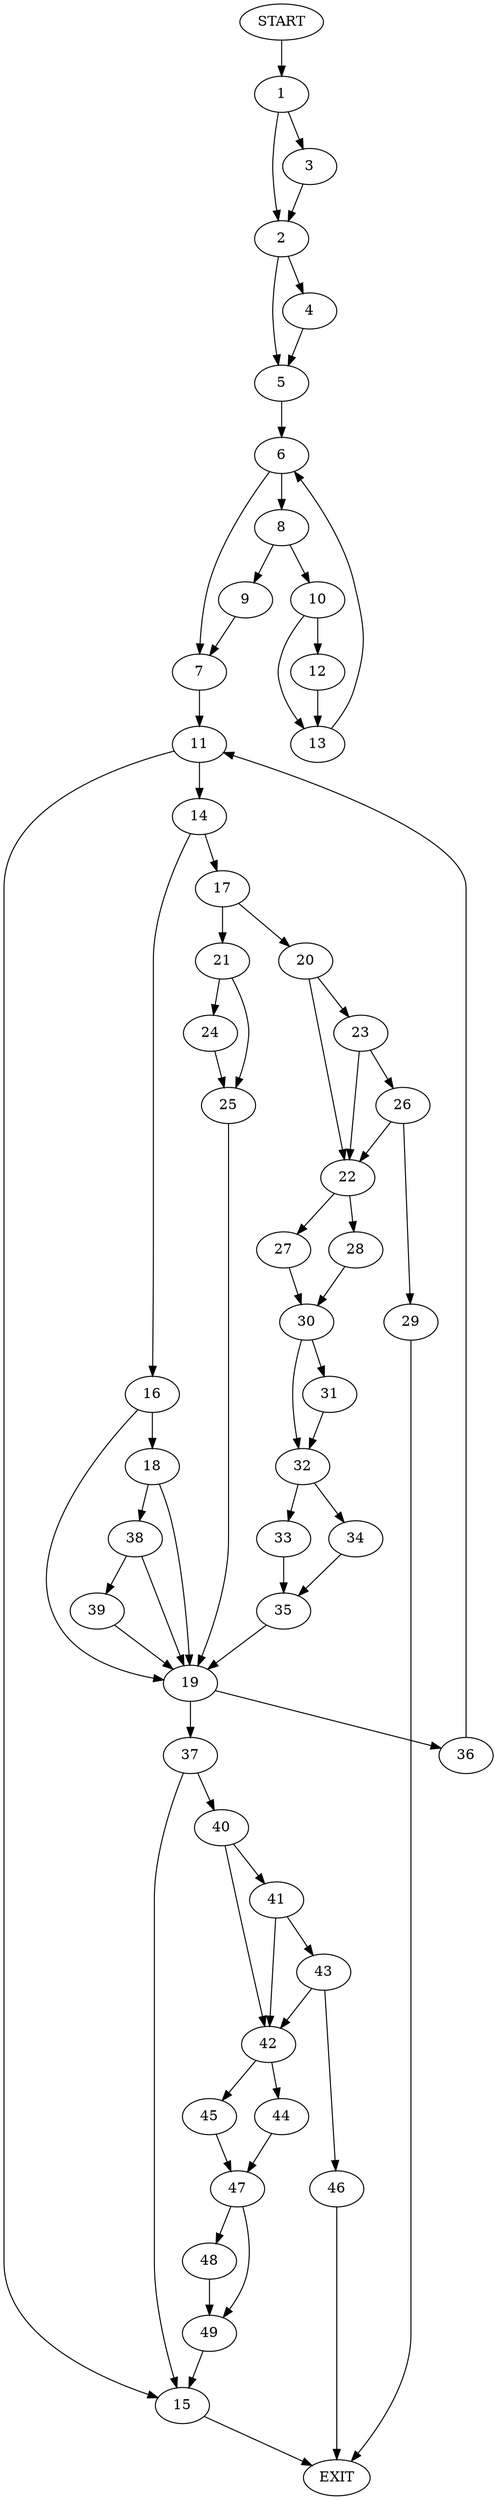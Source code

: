 digraph {
0 [label="START"]
50 [label="EXIT"]
0 -> 1
1 -> 2
1 -> 3
2 -> 4
2 -> 5
3 -> 2
4 -> 5
5 -> 6
6 -> 7
6 -> 8
8 -> 9
8 -> 10
7 -> 11
9 -> 7
10 -> 12
10 -> 13
13 -> 6
12 -> 13
11 -> 14
11 -> 15
15 -> 50
14 -> 16
14 -> 17
16 -> 18
16 -> 19
17 -> 20
17 -> 21
20 -> 22
20 -> 23
21 -> 24
21 -> 25
23 -> 26
23 -> 22
22 -> 27
22 -> 28
26 -> 22
26 -> 29
29 -> 50
27 -> 30
28 -> 30
30 -> 31
30 -> 32
32 -> 33
32 -> 34
31 -> 32
33 -> 35
34 -> 35
35 -> 19
19 -> 36
19 -> 37
24 -> 25
25 -> 19
18 -> 38
18 -> 19
38 -> 39
38 -> 19
39 -> 19
36 -> 11
37 -> 40
37 -> 15
40 -> 41
40 -> 42
41 -> 43
41 -> 42
42 -> 44
42 -> 45
43 -> 46
43 -> 42
46 -> 50
44 -> 47
45 -> 47
47 -> 48
47 -> 49
48 -> 49
49 -> 15
}
